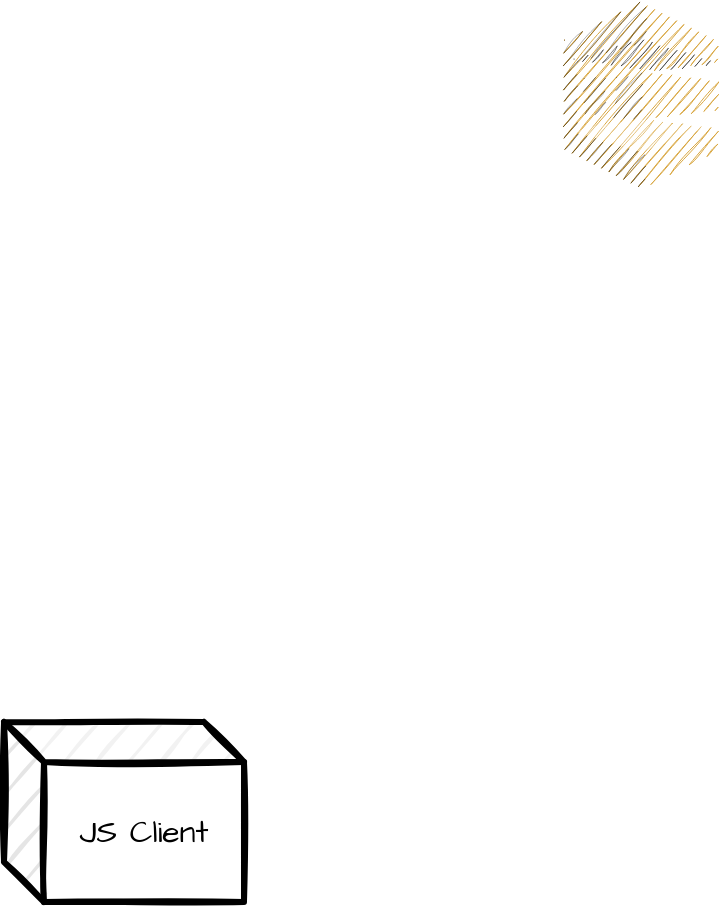 <mxfile version="15.9.6" type="github">
  <diagram id="XZLAI_RSzJLNkHkKi3j2" name="Page-1">
    <mxGraphModel dx="1298" dy="813" grid="1" gridSize="10" guides="1" tooltips="1" connect="1" arrows="1" fold="1" page="1" pageScale="1" pageWidth="827" pageHeight="1169" math="0" shadow="0">
      <root>
        <mxCell id="0" />
        <mxCell id="1" parent="0" />
        <mxCell id="KVYzFe0HhOGAvs866bpS-1" value="JS Client" style="shape=cube;whiteSpace=wrap;html=1;boundedLbl=1;backgroundOutline=1;darkOpacity=0.05;darkOpacity2=0.1;sketch=1;strokeWidth=3;fontFamily=Architects Daughter;fontSource=https%3A%2F%2Ffonts.googleapis.com%2Fcss%3Ffamily%3DArchitects%2BDaughter;fontSize=16;labelBackgroundColor=none;" parent="1" vertex="1">
          <mxGeometry x="40" y="390" width="120" height="90" as="geometry" />
        </mxCell>
        <mxCell id="h0UVCJsAGZdsQ6SNU_fm-1" value="" style="outlineConnect=0;dashed=0;verticalLabelPosition=bottom;verticalAlign=top;align=center;html=1;shape=mxgraph.aws3.sqs;fillColor=#D9A741;gradientColor=none;sketch=1;strokeColor=#000000;" vertex="1" parent="1">
          <mxGeometry x="320" y="30" width="76.5" height="93" as="geometry" />
        </mxCell>
      </root>
    </mxGraphModel>
  </diagram>
</mxfile>
